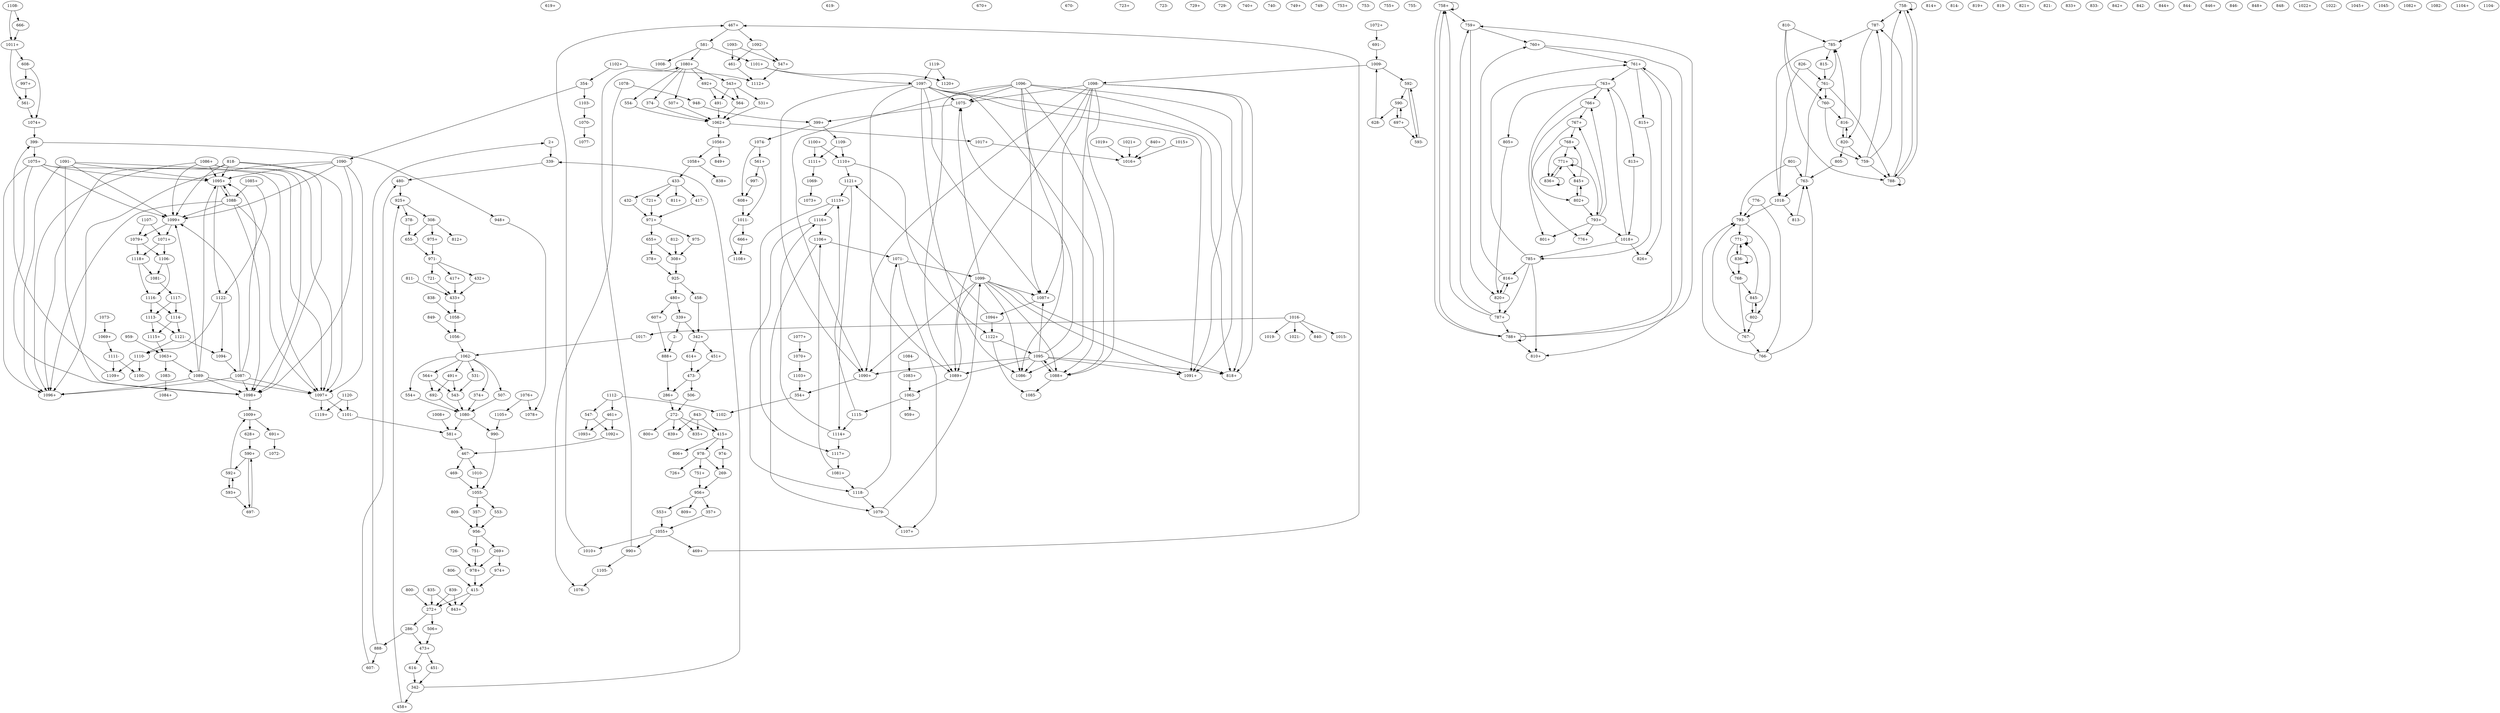 digraph adj {
graph [k=96]
edge [d=-95]
"2+" [l=181 C=6582]
"2-" [l=181 C=6582]
"269+" [l=168 C=18447]
"269-" [l=168 C=18447]
"272+" [l=286 C=46417]
"272-" [l=286 C=46417]
"286+" [l=134 C=7956]
"286-" [l=134 C=7956]
"308+" [l=156 C=14797]
"308-" [l=156 C=14797]
"339+" [l=195 C=11540]
"339-" [l=195 C=11540]
"342+" [l=239 C=14249]
"342-" [l=239 C=14249]
"354+" [l=212 C=8327]
"354-" [l=212 C=8327]
"357+" [l=191 C=23078]
"357-" [l=191 C=23078]
"374+" [l=246 C=5458]
"374-" [l=246 C=5458]
"378+" [l=303 C=5979]
"378-" [l=303 C=5979]
"399+" [l=284 C=10398]
"399-" [l=284 C=10398]
"415+" [l=219 C=26354]
"415-" [l=219 C=26354]
"417+" [l=202 C=12619]
"417-" [l=202 C=12619]
"432+" [l=191 C=15404]
"432-" [l=191 C=15404]
"433+" [l=176 C=18499]
"433-" [l=176 C=18499]
"451+" [l=280 C=15746]
"451-" [l=280 C=15746]
"458+" [l=342 C=19893]
"458-" [l=342 C=19893]
"461+" [l=191 C=3633]
"461-" [l=191 C=3633]
"467+" [l=152 C=9434]
"467-" [l=152 C=9434]
"469+" [l=191 C=14976]
"469-" [l=191 C=14976]
"473+" [l=131 C=3670]
"473-" [l=131 C=3670]
"480+" [l=231 C=25288]
"480-" [l=231 C=25288]
"491+" [l=164 C=4140]
"491-" [l=164 C=4140]
"506+" [l=195 C=3450]
"506-" [l=195 C=3450]
"507+" [l=344 C=11052]
"507-" [l=344 C=11052]
"531+" [l=190 C=4564]
"531-" [l=190 C=4564]
"543+" [l=176 C=5880]
"543-" [l=176 C=5880]
"547+" [l=191 C=2925]
"547-" [l=191 C=2925]
"553+" [l=191 C=9307]
"553-" [l=191 C=9307]
"554+" [l=326 C=16359]
"554-" [l=326 C=16359]
"561+" [l=216 C=4340]
"561-" [l=216 C=4340]
"564+" [l=176 C=3706]
"564-" [l=176 C=3706]
"581+" [l=161 C=10417]
"581-" [l=161 C=10417]
"590+" [l=103 C=252]
"590-" [l=103 C=252]
"592+" [l=104 C=248]
"592-" [l=104 C=248]
"593+" [l=260 C=2097]
"593-" [l=260 C=2097]
"607+" [l=281 C=14872]
"607-" [l=281 C=14872]
"608+" [l=212 C=3996]
"608-" [l=212 C=3996]
"614+" [l=278 C=6239]
"614-" [l=278 C=6239]
"619+" [l=131 C=142]
"619-" [l=131 C=142]
"628+" [l=189 C=1444]
"628-" [l=189 C=1444]
"655+" [l=189 C=6437]
"655-" [l=189 C=6437]
"666+" [l=246 C=3969]
"666-" [l=246 C=3969]
"670+" [l=163 C=248]
"670-" [l=163 C=248]
"691+" [l=216 C=2535]
"691-" [l=216 C=2535]
"692+" [l=176 C=667]
"692-" [l=176 C=667]
"697+" [l=260 C=2690]
"697-" [l=260 C=2690]
"721+" [l=191 C=288]
"721-" [l=191 C=288]
"723+" [l=155 C=409]
"723-" [l=155 C=409]
"726+" [l=125 C=143]
"726-" [l=125 C=143]
"729+" [l=117 C=53]
"729-" [l=117 C=53]
"740+" [l=126 C=65]
"740-" [l=126 C=65]
"749+" [l=196 C=376]
"749-" [l=196 C=376]
"751+" [l=191 C=545]
"751-" [l=191 C=545]
"753+" [l=147 C=178]
"753-" [l=147 C=178]
"755+" [l=128 C=135]
"755-" [l=128 C=135]
"758+" [l=96 C=255]
"758-" [l=96 C=255]
"759+" [l=96 C=255]
"759-" [l=96 C=255]
"760+" [l=96 C=255]
"760-" [l=96 C=255]
"761+" [l=96 C=255]
"761-" [l=96 C=255]
"763+" [l=96 C=255]
"763-" [l=96 C=255]
"766+" [l=98 C=765]
"766-" [l=98 C=765]
"767+" [l=98 C=765]
"767-" [l=98 C=765]
"768+" [l=102 C=1697]
"768-" [l=102 C=1697]
"771+" [l=99 C=840]
"771-" [l=99 C=840]
"776+" [l=139 C=238]
"776-" [l=139 C=238]
"785+" [l=96 C=155]
"785-" [l=96 C=155]
"787+" [l=96 C=173]
"787-" [l=96 C=173]
"788+" [l=189 C=4005]
"788-" [l=189 C=4005]
"793+" [l=98 C=436]
"793-" [l=98 C=436]
"800+" [l=117 C=88]
"800-" [l=117 C=88]
"801+" [l=134 C=252]
"801-" [l=134 C=252]
"802+" [l=175 C=304]
"802-" [l=175 C=304]
"805+" [l=162 C=370]
"805-" [l=162 C=370]
"806+" [l=133 C=98]
"806-" [l=133 C=98]
"809+" [l=124 C=74]
"809-" [l=124 C=74]
"810+" [l=142 C=3016]
"810-" [l=142 C=3016]
"811+" [l=128 C=102]
"811-" [l=128 C=102]
"812+" [l=102 C=15]
"812-" [l=102 C=15]
"813+" [l=182 C=390]
"813-" [l=182 C=390]
"814+" [l=191 C=365]
"814-" [l=191 C=365]
"815+" [l=188 C=576]
"815-" [l=188 C=576]
"816+" [l=96 C=3]
"816-" [l=96 C=3]
"818+" [l=114 C=51]
"818-" [l=114 C=51]
"819+" [l=157 C=173]
"819-" [l=157 C=173]
"820+" [l=150 C=173]
"820-" [l=150 C=173]
"821+" [l=187 C=440]
"821-" [l=187 C=440]
"826+" [l=155 C=340]
"826-" [l=155 C=340]
"833+" [l=110 C=34]
"833-" [l=110 C=34]
"835+" [l=128 C=103]
"835-" [l=128 C=103]
"836+" [l=113 C=40]
"836-" [l=113 C=40]
"838+" [l=120 C=90]
"838-" [l=120 C=90]
"839+" [l=119 C=78]
"839-" [l=119 C=78]
"840+" [l=111 C=364]
"840-" [l=111 C=364]
"842+" [l=122 C=64]
"842-" [l=122 C=64]
"843+" [l=106 C=34]
"843-" [l=106 C=34]
"844+" [l=123 C=70]
"844-" [l=123 C=70]
"845+" [l=111 C=38]
"845-" [l=111 C=38]
"846+" [l=103 C=18]
"846-" [l=103 C=18]
"848+" [l=140 C=119]
"848-" [l=140 C=119]
"849+" [l=118 C=57]
"849-" [l=118 C=57]
"888+" [l=287 C=29551]
"888-" [l=287 C=29551]
"925+" [l=426 C=81643]
"925-" [l=426 C=81643]
"948+" [l=3053 C=101752]
"948-" [l=3053 C=101752]
"956+" [l=471 C=93290]
"956-" [l=471 C=93290]
"959+" [l=82230 C=2392414]
"959-" [l=82230 C=2392414]
"971+" [l=523 C=106873]
"971-" [l=523 C=106873]
"974+" [l=325 C=11529]
"974-" [l=325 C=11529]
"975+" [l=192 C=19619]
"975-" [l=192 C=19619]
"978+" [l=273 C=40595]
"978-" [l=273 C=40595]
"990+" [l=333 C=15900]
"990-" [l=333 C=15900]
"997+" [l=248 C=5016]
"997-" [l=248 C=5016]
"1008+" [l=217 C=4814]
"1008-" [l=217 C=4814]
"1009+" [l=140 C=2260]
"1009-" [l=140 C=2260]
"1010+" [l=191 C=5213]
"1010-" [l=191 C=5213]
"1011+" [l=100 C=207]
"1011-" [l=100 C=207]
"1015+" [l=152 C=762]
"1015-" [l=152 C=762]
"1016+" [l=125 C=7164]
"1016-" [l=125 C=7164]
"1017+" [l=188 C=676]
"1017-" [l=188 C=676]
"1018+" [l=98 C=430]
"1018-" [l=98 C=430]
"1019+" [l=113 C=800]
"1019-" [l=113 C=800]
"1021+" [l=189 C=821]
"1021-" [l=189 C=821]
"1022+" [l=126 C=7242]
"1022-" [l=126 C=7242]
"1045+" [l=147541 C=5443491]
"1045-" [l=147541 C=5443491]
"1055+" [l=366 C=65473]
"1055-" [l=366 C=65473]
"1056+" [l=810 C=176459]
"1056-" [l=810 C=176459]
"1058+" [l=603 C=122781]
"1058-" [l=603 C=122781]
"1062+" [l=386 C=69312]
"1062-" [l=386 C=69312]
"1063+" [l=343 C=11938]
"1063-" [l=343 C=11938]
"1069+" [l=191 C=0]
"1069-" [l=191 C=0]
"1070+" [l=191 C=0]
"1070-" [l=191 C=0]
"1071+" [l=4312 C=206801]
"1071-" [l=4312 C=206801]
"1072+" [l=537745 C=14792818]
"1072-" [l=537745 C=14792818]
"1073+" [l=202764 C=6216937]
"1073-" [l=202764 C=6216937]
"1074+" [l=55389 C=1978882]
"1074-" [l=55389 C=1978882]
"1075+" [l=2812 C=136523]
"1075-" [l=2812 C=136523]
"1076+" [l=115787 C=4473888]
"1076-" [l=115787 C=4473888]
"1077+" [l=172696 C=6443115]
"1077-" [l=172696 C=6443115]
"1078+" [l=303539 C=10377671]
"1078-" [l=303539 C=10377671]
"1079+" [l=4164 C=197355]
"1079-" [l=4164 C=197355]
"1080+" [l=90866 C=3392917]
"1080-" [l=90866 C=3392917]
"1081+" [l=6803 C=256076]
"1081-" [l=6803 C=256076]
"1082+" [l=193133 C=7214421]
"1082-" [l=193133 C=7214421]
"1083+" [l=101847 C=3420996]
"1083-" [l=101847 C=3420996]
"1084+" [l=41640 C=1387757]
"1084-" [l=41640 C=1387757]
"1085+" [l=87420 C=3478212]
"1085-" [l=87420 C=3478212]
"1086+" [l=9704 C=378145]
"1086-" [l=9704 C=378145]
"1087+" [l=90744 C=2690543]
"1087-" [l=90744 C=2690543]
"1088+" [l=382970 C=14683021]
"1088-" [l=382970 C=14683021]
"1089+" [l=22591 C=708873]
"1089-" [l=22591 C=708873]
"1090+" [l=54580 C=2100244]
"1090-" [l=54580 C=2100244]
"1091+" [l=75811 C=2442624]
"1091-" [l=75811 C=2442624]
"1092+" [l=223448 C=8135777]
"1092-" [l=223448 C=8135777]
"1093+" [l=46041 C=1787442]
"1093-" [l=46041 C=1787442]
"1094+" [l=84850 C=2581199]
"1094-" [l=84850 C=2581199]
"1095+" [l=232149 C=7876986]
"1095-" [l=232149 C=7876986]
"1096+" [l=26465 C=795850]
"1096-" [l=26465 C=795850]
"1097+" [l=37078 C=1480554]
"1097-" [l=37078 C=1480554]
"1098+" [l=62082 C=1784132]
"1098-" [l=62082 C=1784132]
"1099+" [l=79189 C=2576656]
"1099-" [l=79189 C=2576656]
"1100+" [l=52399 C=1661422]
"1100-" [l=52399 C=1661422]
"1101+" [l=33956 C=1292785]
"1101-" [l=33956 C=1292785]
"1102+" [l=159907 C=5380870]
"1102-" [l=159907 C=5380870]
"1103+" [l=151816 C=5666406]
"1103-" [l=151816 C=5666406]
"1104+" [l=149678 C=5630523]
"1104-" [l=149678 C=5630523]
"1105+" [l=75846 C=2617608]
"1105-" [l=75846 C=2617608]
"1106+" [l=10767 C=460171]
"1106-" [l=10767 C=460171]
"1107+" [l=25820 C=1003657]
"1107-" [l=25820 C=1003657]
"1108+" [l=343695 C=12458865]
"1108-" [l=343695 C=12458865]
"1109+" [l=59728 C=1822207]
"1109-" [l=59728 C=1822207]
"1110+" [l=3903 C=143909]
"1110-" [l=3903 C=143909]
"1111+" [l=17306 C=543629]
"1111-" [l=17306 C=543629]
"1112+" [l=75777 C=2590159]
"1112-" [l=75777 C=2590159]
"1113+" [l=9147 C=408417]
"1113-" [l=9147 C=408417]
"1114+" [l=10522 C=422530]
"1114-" [l=10522 C=422530]
"1115+" [l=4790 C=226819]
"1115-" [l=4790 C=226819]
"1116+" [l=13746 C=494356]
"1116-" [l=13746 C=494356]
"1117+" [l=10130 C=386269]
"1117-" [l=10130 C=386269]
"1118+" [l=9953 C=411978]
"1118-" [l=9953 C=411978]
"1119+" [l=27280 C=1061994]
"1119-" [l=27280 C=1061994]
"1120+" [l=5370 C=216462]
"1120-" [l=5370 C=216462]
"1121+" [l=4777 C=226084]
"1121-" [l=4777 C=226084]
"1122+" [l=10652 C=568930]
"1122-" [l=10652 C=568930]
"2+" -> "339-"
"2-" -> "888+"
"269+" -> "974+"
"269+" -> "978+" [d=-72]
"269-" -> "956+"
"272+" -> "286-"
"272+" -> "506+"
"272-" -> "800+"
"272-" -> "415+" [d=-93]
"272-" -> "835+" [d=-93]
"272-" -> "839+" [d=-93]
"286+" -> "272-"
"286-" -> "888-"
"286-" -> "473+" [d=-34]
"308+" -> "925-"
"308-" -> "812+"
"308-" -> "975+" [d=-52]
"308-" -> "655-" [d=-49]
"339+" -> "2-"
"339+" -> "342+" [d=-82]
"339-" -> "480-"
"342+" -> "451+"
"342+" -> "614+"
"342-" -> "458+"
"342-" -> "339-" [d=-82]
"354+" -> "1102-"
"354-" -> "1090-"
"354-" -> "1103-"
"357+" -> "1055+"
"357-" -> "956-" [d=-94]
"374+" -> "1080-" [d=-92]
"374-" -> "1062+" [d=-93]
"378+" -> "925-"
"378-" -> "655-"
"399+" -> "1074-"
"399+" -> "1109-"
"399-" -> "948+"
"399-" -> "1075+"
"415+" -> "974-"
"415+" -> "806+" [d=-66]
"415+" -> "978-" [d=-66]
"415-" -> "843+"
"415-" -> "272+" [d=-93]
"417+" -> "433+" [d=-36]
"417-" -> "971+"
"432+" -> "433+" [d=-18]
"432-" -> "971+" [d=-18]
"433+" -> "1058-"
"433-" -> "811+"
"433-" -> "417-" [d=-36]
"433-" -> "432-" [d=-18]
"433-" -> "721+" [d=-18]
"451+" -> "473-"
"451-" -> "342-"
"458+" -> "925+"
"458-" -> "342+"
"461+" -> "1092+"
"461+" -> "1093+"
"461-" -> "1112+" [d=-91]
"467+" -> "581-"
"467+" -> "1092-"
"467-" -> "469-"
"467-" -> "1010-"
"469+" -> "467+"
"469-" -> "1055-" [d=-76]
"473+" -> "451-"
"473+" -> "614-"
"473-" -> "506-"
"473-" -> "286+" [d=-34]
"480+" -> "339+"
"480+" -> "607+"
"480-" -> "925+"
"491+" -> "543-" [d=-80]
"491+" -> "692-" [d=-80]
"491-" -> "1062+" [d=-75]
"506+" -> "473+"
"506-" -> "272-"
"507+" -> "1062+" [d=-93]
"507-" -> "1080-" [d=-87]
"531+" -> "1062+" [d=-93]
"531-" -> "543-" [d=-87]
"543+" -> "491-" [d=-80]
"543+" -> "531+" [d=-87]
"543+" -> "564-" [d=-80]
"543-" -> "1080-" [d=-21]
"547+" -> "1112+" [d=-91]
"547-" -> "1092+"
"547-" -> "1093+"
"553+" -> "1055+"
"553-" -> "956-" [d=-94]
"554+" -> "1080-" [d=-87]
"554-" -> "1062+" [d=-75]
"561+" -> "997-"
"561+" -> "1011-"
"561-" -> "1074+"
"564+" -> "692-" [d=-80]
"564+" -> "543-" [d=-80]
"564-" -> "1062+" [d=-84]
"581+" -> "467-"
"581-" -> "1008-"
"581-" -> "1080+" [d=-45]
"581-" -> "1101+" [d=-45]
"590+" -> "592+" [d=-94]
"590+" -> "697-" [d=-94]
"590-" -> "628-"
"590-" -> "697+"
"592+" -> "593+"
"592+" -> "1009+" [d=-78]
"592-" -> "590-" [d=-94]
"592-" -> "593-" [d=-94]
"593+" -> "697-" [d=-94]
"593+" -> "592+" [d=-94]
"593-" -> "592-"
"607+" -> "888+"
"607-" -> "480-"
"608+" -> "1011-"
"608-" -> "997+"
"608-" -> "1074+" [d=-91]
"614+" -> "473-"
"614-" -> "342-"
"628+" -> "590+"
"628-" -> "1009-"
"655+" -> "378+"
"655+" -> "308+" [d=-49]
"655-" -> "971-"
"666+" -> "1108+"
"666-" -> "1011+"
"691+" -> "1072-"
"691-" -> "1009-"
"692+" -> "491-" [d=-80]
"692+" -> "564-" [d=-80]
"692-" -> "1080-" [d=-21]
"697+" -> "593-" [d=-94]
"697+" -> "590-" [d=-94]
"697-" -> "590+"
"721+" -> "971+" [d=-18]
"721-" -> "433+" [d=-18]
"726-" -> "978+" [d=-82]
"751+" -> "956+"
"751-" -> "978+"
"758+" -> "758+"
"758+" -> "759+"
"758+" -> "788+"
"758-" -> "758-"
"758-" -> "787-"
"758-" -> "788-" [d=-93]
"759+" -> "760+"
"759+" -> "820+" [d=-55]
"759-" -> "758-"
"759-" -> "787-"
"759-" -> "788-" [d=-93]
"760+" -> "761+"
"760+" -> "810+"
"760-" -> "759-"
"760-" -> "816-"
"761+" -> "815+"
"761+" -> "763+" [d=-92]
"761+" -> "826+" [d=-92]
"761-" -> "760-"
"761-" -> "788-" [d=-93]
"761-" -> "785-" [d=-93]
"763+" -> "805+"
"763+" -> "813+" [d=-93]
"763+" -> "766+" [d=-92]
"763+" -> "801+" [d=-92]
"763-" -> "761-" [d=-92]
"763-" -> "1018-" [d=-89]
"766+" -> "767+"
"766+" -> "776+"
"766-" -> "763-" [d=-92]
"766-" -> "793-" [d=-82]
"767+" -> "768+"
"767+" -> "802+"
"767-" -> "766-"
"767-" -> "793-" [d=-82]
"768+" -> "771+" [d=-91]
"768+" -> "836+" [d=-17]
"768-" -> "767-"
"768-" -> "845-"
"771+" -> "836+" [d=-17]
"771+" -> "771+" [d=-30]
"771+" -> "793+" [d=-46]
"771+" -> "845+" [d=-46]
"771-" -> "768-" [d=-91]
"771-" -> "836-" [d=-91]
"771-" -> "771-" [d=-30]
"776-" -> "766-"
"776-" -> "793-" [d=-82]
"785+" -> "787+" [d=-94]
"785+" -> "816+" [d=-94]
"785+" -> "761+" [d=-93]
"785+" -> "810+" [d=-93]
"785-" -> "815-"
"785-" -> "1018-" [d=-92]
"787+" -> "758+"
"787+" -> "759+"
"787+" -> "788+"
"787-" -> "820-"
"787-" -> "785-" [d=-94]
"788+" -> "761+" [d=-93]
"788+" -> "810+" [d=-93]
"788+" -> "758+" [d=-93]
"788+" -> "759+" [d=-93]
"788+" -> "788+" [d=-93]
"788-" -> "758-"
"788-" -> "787-"
"788-" -> "788-" [d=-93]
"793+" -> "1018+" [d=-91]
"793+" -> "766+" [d=-82]
"793+" -> "801+" [d=-82]
"793+" -> "767+" [d=-82]
"793+" -> "776+" [d=-82]
"793-" -> "802-"
"793-" -> "771-" [d=-46]
"800-" -> "272+"
"801-" -> "763-" [d=-92]
"801-" -> "793-" [d=-82]
"802+" -> "793+"
"802+" -> "845+"
"802-" -> "767-"
"802-" -> "845-"
"805+" -> "820+" [d=-54]
"805-" -> "763-"
"806-" -> "415-" [d=-66]
"809-" -> "956-"
"810-" -> "760-"
"810-" -> "788-" [d=-93]
"810-" -> "785-" [d=-93]
"811-" -> "433+"
"812-" -> "308+"
"813+" -> "1018+"
"813-" -> "763-" [d=-93]
"815+" -> "785+"
"815-" -> "761-"
"816+" -> "760+"
"816+" -> "820+" [d=-55]
"816-" -> "820-"
"816-" -> "785-" [d=-94]
"818-" -> "1095+"
"818-" -> "1096+"
"818-" -> "1097+"
"818-" -> "1098+"
"818-" -> "1099+"
"820+" -> "787+"
"820+" -> "816+"
"820-" -> "805-" [d=-54]
"820-" -> "759-" [d=-55]
"820-" -> "816-" [d=-55]
"826-" -> "761-" [d=-92]
"826-" -> "1018-" [d=-89]
"835-" -> "843+"
"835-" -> "272+" [d=-93]
"836+" -> "771+" [d=-91]
"836+" -> "836+" [d=-17]
"836-" -> "771-" [d=-17]
"836-" -> "768-" [d=-17]
"836-" -> "836-" [d=-17]
"838-" -> "1058-"
"839-" -> "843+"
"839-" -> "272+" [d=-93]
"840+" -> "1016+" [d=-93]
"843-" -> "415+"
"843-" -> "835+"
"843-" -> "839+"
"845+" -> "768+"
"845+" -> "802+"
"845-" -> "802-"
"845-" -> "771-" [d=-46]
"849-" -> "1056-"
"888+" -> "286+"
"888-" -> "2+"
"888-" -> "607-"
"925+" -> "308-"
"925+" -> "378-"
"925-" -> "458-"
"925-" -> "480+"
"948+" -> "1078+"
"948-" -> "399+"
"956+" -> "809+"
"956+" -> "357+" [d=-94]
"956+" -> "553+" [d=-94]
"956-" -> "269+"
"956-" -> "751-"
"959-" -> "1063+"
"971+" -> "655+"
"971+" -> "975-"
"971-" -> "417+"
"971-" -> "432+" [d=-18]
"971-" -> "721-" [d=-18]
"974+" -> "415-"
"974-" -> "269-"
"975+" -> "971-"
"975-" -> "308+" [d=-52]
"978+" -> "415-" [d=-66]
"978-" -> "751+"
"978-" -> "726+" [d=-82]
"978-" -> "269-" [d=-72]
"990+" -> "1080+" [d=-45]
"990+" -> "1105-"
"990-" -> "1055-"
"997+" -> "561-"
"997-" -> "608+"
"1008+" -> "581+"
"1009+" -> "628+"
"1009+" -> "691+"
"1009-" -> "592-" [d=-78]
"1009-" -> "1098-"
"1010+" -> "467+"
"1010-" -> "1055-" [d=-76]
"1011+" -> "561-"
"1011+" -> "608-"
"1011-" -> "666+"
"1011-" -> "1108+" [d=-83]
"1015+" -> "1016+"
"1016-" -> "1015-"
"1016-" -> "1019-"
"1016-" -> "1021-" [d=-94]
"1016-" -> "840-" [d=-93]
"1016-" -> "1017-" [d=-93]
"1017+" -> "1016+" [d=-93]
"1017-" -> "1062-"
"1018+" -> "785+" [d=-92]
"1018+" -> "763+" [d=-89]
"1018+" -> "826+" [d=-89]
"1018-" -> "813-"
"1018-" -> "793-" [d=-91]
"1019+" -> "1016+"
"1021+" -> "1016+" [d=-94]
"1055+" -> "990+"
"1055+" -> "469+" [d=-76]
"1055+" -> "1010+" [d=-76]
"1055-" -> "357-"
"1055-" -> "553-"
"1056+" -> "849+"
"1056+" -> "1058+"
"1056-" -> "1062-"
"1058+" -> "433-"
"1058+" -> "838+"
"1058-" -> "1056-"
"1062+" -> "1017+"
"1062+" -> "1056+"
"1062-" -> "374+" [d=-93]
"1062-" -> "507-" [d=-93]
"1062-" -> "531-" [d=-93]
"1062-" -> "564+" [d=-84]
"1062-" -> "491+" [d=-75]
"1062-" -> "554+" [d=-75]
"1063+" -> "1083-"
"1063+" -> "1089-"
"1063-" -> "959+"
"1063-" -> "1115-"
"1069+" -> "1111-"
"1069-" -> "1073+"
"1070+" -> "1103+"
"1070-" -> "1077-"
"1071+" -> "1106-" [d=-2563]
"1071+" -> "1118+" [d=-2563]
"1071-" -> "1099-"
"1071-" -> "1107+"
"1072+" -> "691-"
"1073-" -> "1069+"
"1074+" -> "399-"
"1074-" -> "561+"
"1074-" -> "608+" [d=-91]
"1075+" -> "1095+"
"1075+" -> "1096+"
"1075+" -> "1097+"
"1075+" -> "1098+"
"1075+" -> "1099+"
"1075-" -> "399+"
"1076+" -> "1105+"
"1076+" -> "1078+" [d=-308]
"1077+" -> "1070+"
"1078-" -> "948-"
"1078-" -> "1076-" [d=-308]
"1079+" -> "1106-" [d=-2563]
"1079+" -> "1118+" [d=-2563]
"1079-" -> "1099-"
"1079-" -> "1107+"
"1080+" -> "374-" [d=-92]
"1080+" -> "507+" [d=-87]
"1080+" -> "554-" [d=-87]
"1080+" -> "543+" [d=-21]
"1080+" -> "692+" [d=-21]
"1080-" -> "990-" [d=-45]
"1080-" -> "581+" [d=-45]
"1081+" -> "1106+" [d=-1649]
"1081+" -> "1118-" [d=-1649]
"1081-" -> "1117-"
"1083+" -> "1063-"
"1083-" -> "1084+" [d=-14]
"1084-" -> "1083+" [d=-14]
"1085+" -> "1088-" [d=-6142]
"1085+" -> "1122-" [d=-6142]
"1086+" -> "1095+"
"1086+" -> "1096+"
"1086+" -> "1097+"
"1086+" -> "1098+"
"1086+" -> "1099+"
"1087+" -> "1094+" [d=-68]
"1087-" -> "1095+"
"1087-" -> "1096+"
"1087-" -> "1097+"
"1087-" -> "1098+"
"1087-" -> "1099+"
"1088+" -> "1085-" [d=-6142]
"1088+" -> "1095-" [d=-6142]
"1088-" -> "1095+"
"1088-" -> "1096+"
"1088-" -> "1097+"
"1088-" -> "1098+"
"1088-" -> "1099+"
"1089+" -> "1063-"
"1089-" -> "1095+"
"1089-" -> "1096+"
"1089-" -> "1097+"
"1089-" -> "1098+"
"1089-" -> "1099+"
"1090+" -> "354+"
"1090-" -> "1095+"
"1090-" -> "1096+"
"1090-" -> "1097+"
"1090-" -> "1098+"
"1090-" -> "1099+"
"1091-" -> "1095+"
"1091-" -> "1096+"
"1091-" -> "1097+"
"1091-" -> "1098+"
"1091-" -> "1099+"
"1092+" -> "467-"
"1092-" -> "461-"
"1092-" -> "547+"
"1093-" -> "461-"
"1093-" -> "547+"
"1094+" -> "1121+" [d=-485]
"1094+" -> "1122+" [d=-485]
"1094-" -> "1087-" [d=-68]
"1095+" -> "1088-" [d=-6142]
"1095+" -> "1122-" [d=-6142]
"1095-" -> "818+"
"1095-" -> "1075-"
"1095-" -> "1086-"
"1095-" -> "1087+"
"1095-" -> "1088+"
"1095-" -> "1089+"
"1095-" -> "1090+"
"1095-" -> "1091+"
"1096-" -> "818+"
"1096-" -> "1075-"
"1096-" -> "1086-"
"1096-" -> "1087+"
"1096-" -> "1088+"
"1096-" -> "1089+"
"1096-" -> "1090+"
"1096-" -> "1091+"
"1097+" -> "1101-" [d=-1163]
"1097+" -> "1119+" [d=-1163]
"1097-" -> "818+"
"1097-" -> "1075-"
"1097-" -> "1086-"
"1097-" -> "1087+"
"1097-" -> "1088+"
"1097-" -> "1089+"
"1097-" -> "1090+"
"1097-" -> "1091+"
"1098+" -> "1009+"
"1098-" -> "818+"
"1098-" -> "1075-"
"1098-" -> "1086-"
"1098-" -> "1087+"
"1098-" -> "1088+"
"1098-" -> "1089+"
"1098-" -> "1090+"
"1098-" -> "1091+"
"1099+" -> "1071+"
"1099+" -> "1079+"
"1099-" -> "818+"
"1099-" -> "1075-"
"1099-" -> "1086-"
"1099-" -> "1087+"
"1099-" -> "1088+"
"1099-" -> "1089+"
"1099-" -> "1090+"
"1099-" -> "1091+"
"1100+" -> "1110+" [d=-635]
"1100+" -> "1111+" [d=-635]
"1101+" -> "1097-" [d=-1163]
"1101+" -> "1120+" [d=-1163]
"1101-" -> "581+" [d=-45]
"1102+" -> "354-"
"1102+" -> "1112+" [d=-2039]
"1103+" -> "354+"
"1103-" -> "1070-"
"1105+" -> "990-"
"1105-" -> "1076-"
"1106+" -> "1071-" [d=-2563]
"1106+" -> "1079-" [d=-2563]
"1106-" -> "1081-" [d=-1649]
"1106-" -> "1116-" [d=-1649]
"1107-" -> "1071+"
"1107-" -> "1079+"
"1108-" -> "666-"
"1108-" -> "1011+" [d=-83]
"1109+" -> "399-"
"1109-" -> "1110+" [d=-635]
"1109-" -> "1111+" [d=-635]
"1110+" -> "1121+" [d=-485]
"1110+" -> "1122+" [d=-485]
"1110-" -> "1100-" [d=-635]
"1110-" -> "1109+" [d=-635]
"1111+" -> "1069-"
"1111-" -> "1100-" [d=-635]
"1111-" -> "1109+" [d=-635]
"1112-" -> "461+" [d=-91]
"1112-" -> "547-" [d=-91]
"1112-" -> "1102-" [d=-2039]
"1113+" -> "1116+" [d=-814]
"1113+" -> "1117+" [d=-814]
"1113-" -> "1115+" [d=-2241]
"1113-" -> "1121-" [d=-2241]
"1114+" -> "1116+" [d=-814]
"1114+" -> "1117+" [d=-814]
"1114-" -> "1115+" [d=-2241]
"1114-" -> "1121-" [d=-2241]
"1115+" -> "1063+"
"1115-" -> "1113+" [d=-2241]
"1115-" -> "1114+" [d=-2241]
"1116+" -> "1106+" [d=-1649]
"1116+" -> "1118-" [d=-1649]
"1116-" -> "1113-" [d=-814]
"1116-" -> "1114-" [d=-814]
"1117+" -> "1081+"
"1117-" -> "1113-" [d=-814]
"1117-" -> "1114-" [d=-814]
"1118+" -> "1081-" [d=-1649]
"1118+" -> "1116-" [d=-1649]
"1118-" -> "1071-" [d=-2563]
"1118-" -> "1079-" [d=-2563]
"1119-" -> "1097-" [d=-1163]
"1119-" -> "1120+" [d=-1163]
"1120-" -> "1101-" [d=-1163]
"1120-" -> "1119+" [d=-1163]
"1121+" -> "1113+" [d=-2241]
"1121+" -> "1114+" [d=-2241]
"1121-" -> "1094-" [d=-485]
"1121-" -> "1110-" [d=-485]
"1122+" -> "1085-" [d=-6142]
"1122+" -> "1095-" [d=-6142]
"1122-" -> "1094-" [d=-485]
"1122-" -> "1110-" [d=-485]
}
